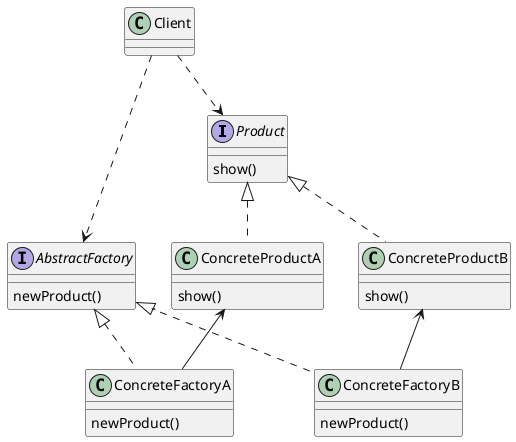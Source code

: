 @startuml

interface Product
Class ConcreteProductA
Class ConcreteProductB
interface AbstractFactory
Class ConcreteFactoryA
Class ConcreteFactoryB
Class Client

AbstractFactory <|.. ConcreteFactoryA
AbstractFactory <|.. ConcreteFactoryB

Product <|.. ConcreteProductA
Product <|.. ConcreteProductB


Client..>AbstractFactory
Client..>Product

ConcreteProductA<--ConcreteFactoryA
ConcreteProductB<--ConcreteFactoryB


interface Product{
  show()
}

interface AbstractFactory{
   newProduct()
}
Class ConcreteProductA {
  show()
}
Class ConcreteProductB {
  show()
}
Class ConcreteFactoryA {
  newProduct()
}
Class ConcreteFactoryB {
  newProduct()
}

@enduml